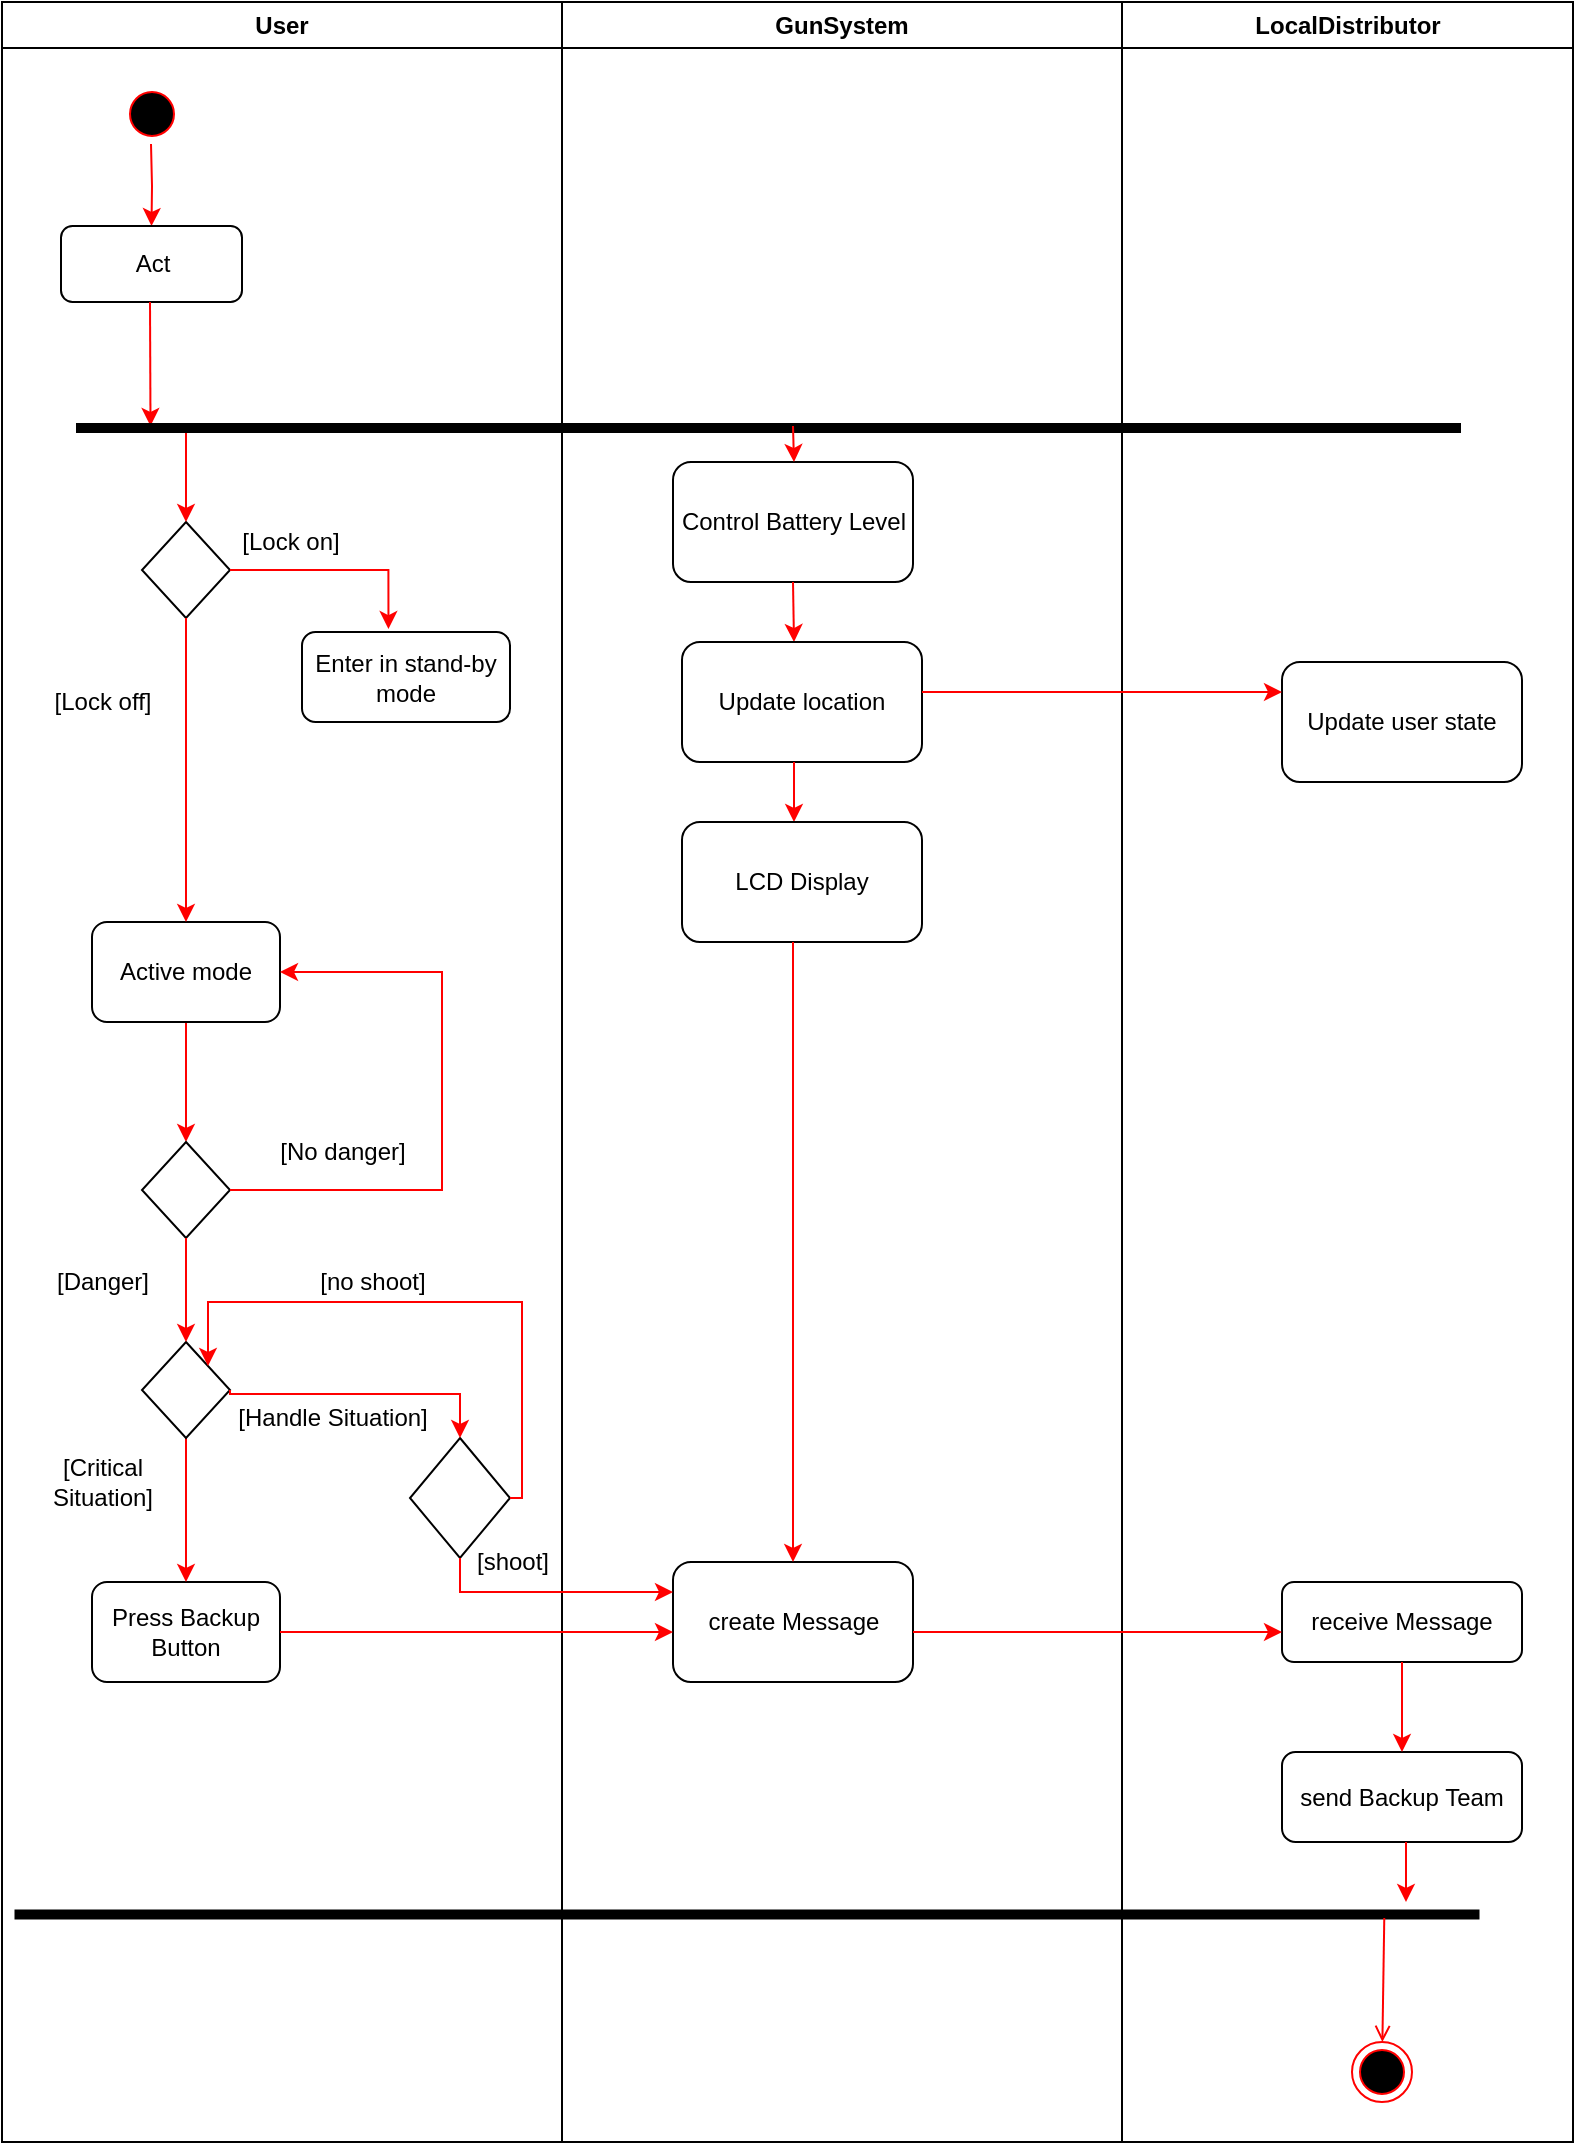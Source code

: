 <mxfile version="13.10.9" type="github">
  <diagram name="Page-1" id="e7e014a7-5840-1c2e-5031-d8a46d1fe8dd">
    <mxGraphModel dx="942" dy="583" grid="1" gridSize="10" guides="1" tooltips="1" connect="1" arrows="1" fold="1" page="1" pageScale="1" pageWidth="827" pageHeight="1169" background="#ffffff" math="0" shadow="0">
      <root>
        <mxCell id="0" />
        <mxCell id="1" parent="0" />
        <mxCell id="2" value="User" style="swimlane;whiteSpace=wrap" parent="1" vertex="1">
          <mxGeometry x="20" y="40" width="280" height="1070" as="geometry" />
        </mxCell>
        <mxCell id="XWMNKZMhFV5grl7TRYzP-42" style="edgeStyle=orthogonalEdgeStyle;rounded=0;orthogonalLoop=1;jettySize=auto;html=1;strokeColor=#FF0000;" edge="1" parent="2" target="XWMNKZMhFV5grl7TRYzP-41">
          <mxGeometry relative="1" as="geometry">
            <mxPoint x="74.5" y="71" as="sourcePoint" />
          </mxGeometry>
        </mxCell>
        <mxCell id="5" value="" style="ellipse;shape=startState;fillColor=#000000;strokeColor=#ff0000;" parent="2" vertex="1">
          <mxGeometry x="60" y="41" width="30" height="30" as="geometry" />
        </mxCell>
        <mxCell id="XWMNKZMhFV5grl7TRYzP-41" value="Act" style="rounded=1;whiteSpace=wrap;html=1;" vertex="1" parent="2">
          <mxGeometry x="29.5" y="112" width="90.5" height="38" as="geometry" />
        </mxCell>
        <mxCell id="XWMNKZMhFV5grl7TRYzP-44" value="" style="endArrow=classic;html=1;strokeColor=#FF0000;" edge="1" parent="2">
          <mxGeometry width="50" height="50" relative="1" as="geometry">
            <mxPoint x="74" y="150" as="sourcePoint" />
            <mxPoint x="74.25" y="212" as="targetPoint" />
          </mxGeometry>
        </mxCell>
        <mxCell id="XWMNKZMhFV5grl7TRYzP-46" value="" style="html=1;points=[];perimeter=orthogonalPerimeter;fillColor=#000000;strokeColor=none;rotation=90;" vertex="1" parent="2">
          <mxGeometry x="380.75" y="-133.25" width="5" height="692.5" as="geometry" />
        </mxCell>
        <mxCell id="XWMNKZMhFV5grl7TRYzP-57" value="" style="rhombus;whiteSpace=wrap;html=1;" vertex="1" parent="2">
          <mxGeometry x="70" y="260" width="44" height="48" as="geometry" />
        </mxCell>
        <mxCell id="XWMNKZMhFV5grl7TRYzP-60" value="" style="endArrow=classic;html=1;strokeColor=#FF0000;entryX=0.5;entryY=0;entryDx=0;entryDy=0;" edge="1" parent="2" source="XWMNKZMhFV5grl7TRYzP-46" target="XWMNKZMhFV5grl7TRYzP-57">
          <mxGeometry width="50" height="50" relative="1" as="geometry">
            <mxPoint x="190" y="290" as="sourcePoint" />
            <mxPoint x="190" y="340" as="targetPoint" />
          </mxGeometry>
        </mxCell>
        <mxCell id="XWMNKZMhFV5grl7TRYzP-62" value="&lt;div&gt;Enter in stand-by&lt;/div&gt;&lt;div&gt;mode&lt;br&gt;&lt;/div&gt;" style="rounded=1;whiteSpace=wrap;html=1;" vertex="1" parent="2">
          <mxGeometry x="150" y="315" width="104" height="45" as="geometry" />
        </mxCell>
        <mxCell id="XWMNKZMhFV5grl7TRYzP-61" style="edgeStyle=orthogonalEdgeStyle;rounded=0;orthogonalLoop=1;jettySize=auto;html=1;strokeColor=#FF0000;entryX=0.608;entryY=-0.033;entryDx=0;entryDy=0;entryPerimeter=0;" edge="1" parent="2" source="XWMNKZMhFV5grl7TRYzP-57">
          <mxGeometry relative="1" as="geometry">
            <mxPoint x="193.232" y="313.515" as="targetPoint" />
            <Array as="points">
              <mxPoint x="193" y="284" />
            </Array>
          </mxGeometry>
        </mxCell>
        <mxCell id="XWMNKZMhFV5grl7TRYzP-63" value="[Lock on]" style="text;html=1;align=center;verticalAlign=middle;resizable=0;points=[];autosize=1;" vertex="1" parent="2">
          <mxGeometry x="114" y="260" width="60" height="20" as="geometry" />
        </mxCell>
        <mxCell id="XWMNKZMhFV5grl7TRYzP-64" value="[Lock off]" style="text;html=1;align=center;verticalAlign=middle;resizable=0;points=[];autosize=1;" vertex="1" parent="2">
          <mxGeometry x="20" y="340" width="60" height="20" as="geometry" />
        </mxCell>
        <mxCell id="XWMNKZMhFV5grl7TRYzP-67" style="edgeStyle=orthogonalEdgeStyle;rounded=0;orthogonalLoop=1;jettySize=auto;html=1;entryX=0.5;entryY=0;entryDx=0;entryDy=0;strokeColor=#FF0000;" edge="1" parent="2" source="XWMNKZMhFV5grl7TRYzP-65" target="XWMNKZMhFV5grl7TRYzP-66">
          <mxGeometry relative="1" as="geometry" />
        </mxCell>
        <mxCell id="XWMNKZMhFV5grl7TRYzP-65" value="Active mode" style="rounded=1;whiteSpace=wrap;html=1;" vertex="1" parent="2">
          <mxGeometry x="45" y="460" width="94" height="50" as="geometry" />
        </mxCell>
        <mxCell id="XWMNKZMhFV5grl7TRYzP-59" style="edgeStyle=orthogonalEdgeStyle;rounded=0;orthogonalLoop=1;jettySize=auto;html=1;exitX=0.5;exitY=1;exitDx=0;exitDy=0;strokeColor=#FF0000;entryX=0.5;entryY=0;entryDx=0;entryDy=0;" edge="1" parent="2" source="XWMNKZMhFV5grl7TRYzP-57" target="XWMNKZMhFV5grl7TRYzP-65">
          <mxGeometry relative="1" as="geometry">
            <mxPoint x="92" y="410" as="targetPoint" />
          </mxGeometry>
        </mxCell>
        <mxCell id="XWMNKZMhFV5grl7TRYzP-66" value="" style="rhombus;whiteSpace=wrap;html=1;" vertex="1" parent="2">
          <mxGeometry x="70" y="570" width="44" height="48" as="geometry" />
        </mxCell>
        <mxCell id="XWMNKZMhFV5grl7TRYzP-72" value="&lt;div&gt;[Danger]&lt;br&gt;&lt;/div&gt;" style="text;html=1;align=center;verticalAlign=middle;resizable=0;points=[];autosize=1;" vertex="1" parent="2">
          <mxGeometry x="20" y="630" width="60" height="20" as="geometry" />
        </mxCell>
        <mxCell id="XWMNKZMhFV5grl7TRYzP-68" style="edgeStyle=orthogonalEdgeStyle;rounded=0;orthogonalLoop=1;jettySize=auto;html=1;strokeColor=#FF0000;entryX=1;entryY=0.5;entryDx=0;entryDy=0;" edge="1" parent="2" source="XWMNKZMhFV5grl7TRYzP-66" target="XWMNKZMhFV5grl7TRYzP-65">
          <mxGeometry relative="1" as="geometry">
            <mxPoint x="210" y="480" as="targetPoint" />
            <Array as="points">
              <mxPoint x="220" y="594" />
              <mxPoint x="220" y="485" />
            </Array>
          </mxGeometry>
        </mxCell>
        <mxCell id="XWMNKZMhFV5grl7TRYzP-73" value="&lt;div&gt;[No danger]&lt;br&gt;&lt;/div&gt;" style="text;html=1;align=center;verticalAlign=middle;resizable=0;points=[];autosize=1;" vertex="1" parent="2">
          <mxGeometry x="130" y="565" width="80" height="20" as="geometry" />
        </mxCell>
        <mxCell id="XWMNKZMhFV5grl7TRYzP-74" value="Press Backup Button" style="rounded=1;whiteSpace=wrap;html=1;" vertex="1" parent="2">
          <mxGeometry x="45" y="790" width="94" height="50" as="geometry" />
        </mxCell>
        <mxCell id="XWMNKZMhFV5grl7TRYzP-84" style="edgeStyle=orthogonalEdgeStyle;rounded=0;orthogonalLoop=1;jettySize=auto;html=1;entryX=0.5;entryY=0;entryDx=0;entryDy=0;strokeColor=#FF0000;" edge="1" parent="2" source="XWMNKZMhFV5grl7TRYzP-83" target="XWMNKZMhFV5grl7TRYzP-74">
          <mxGeometry relative="1" as="geometry" />
        </mxCell>
        <mxCell id="XWMNKZMhFV5grl7TRYzP-83" value="" style="rhombus;whiteSpace=wrap;html=1;" vertex="1" parent="2">
          <mxGeometry x="70" y="670" width="44" height="48" as="geometry" />
        </mxCell>
        <mxCell id="XWMNKZMhFV5grl7TRYzP-85" value="&lt;div&gt;[Critical &lt;br&gt;&lt;/div&gt;&lt;div&gt;Situation]&lt;br&gt;&lt;/div&gt;" style="text;html=1;align=center;verticalAlign=middle;resizable=0;points=[];autosize=1;" vertex="1" parent="2">
          <mxGeometry x="15" y="725" width="70" height="30" as="geometry" />
        </mxCell>
        <mxCell id="XWMNKZMhFV5grl7TRYzP-90" value="[Handle Situation]" style="text;html=1;align=center;verticalAlign=middle;resizable=0;points=[];autosize=1;" vertex="1" parent="2">
          <mxGeometry x="110" y="698" width="110" height="20" as="geometry" />
        </mxCell>
        <mxCell id="XWMNKZMhFV5grl7TRYzP-91" value="" style="rhombus;whiteSpace=wrap;html=1;" vertex="1" parent="2">
          <mxGeometry x="204" y="718" width="50" height="60" as="geometry" />
        </mxCell>
        <mxCell id="XWMNKZMhFV5grl7TRYzP-93" style="edgeStyle=orthogonalEdgeStyle;rounded=0;orthogonalLoop=1;jettySize=auto;html=1;strokeColor=#FF0000;entryX=0.5;entryY=0;entryDx=0;entryDy=0;exitX=1;exitY=0.5;exitDx=0;exitDy=0;" edge="1" parent="2" source="XWMNKZMhFV5grl7TRYzP-83" target="XWMNKZMhFV5grl7TRYzP-91">
          <mxGeometry relative="1" as="geometry">
            <mxPoint x="210.002" y="725.005" as="targetPoint" />
            <mxPoint x="130.77" y="695.49" as="sourcePoint" />
            <Array as="points">
              <mxPoint x="114" y="696" />
              <mxPoint x="229" y="696" />
            </Array>
          </mxGeometry>
        </mxCell>
        <mxCell id="XWMNKZMhFV5grl7TRYzP-95" value="[shoot]" style="text;html=1;align=center;verticalAlign=middle;resizable=0;points=[];autosize=1;" vertex="1" parent="2">
          <mxGeometry x="230" y="770" width="50" height="20" as="geometry" />
        </mxCell>
        <mxCell id="XWMNKZMhFV5grl7TRYzP-96" style="edgeStyle=orthogonalEdgeStyle;rounded=0;orthogonalLoop=1;jettySize=auto;html=1;strokeColor=#FF0000;entryX=1;entryY=0;entryDx=0;entryDy=0;" edge="1" parent="2" source="XWMNKZMhFV5grl7TRYzP-91" target="XWMNKZMhFV5grl7TRYzP-83">
          <mxGeometry relative="1" as="geometry">
            <mxPoint x="260" y="650" as="targetPoint" />
            <Array as="points">
              <mxPoint x="260" y="748" />
              <mxPoint x="260" y="650" />
              <mxPoint x="103" y="650" />
            </Array>
          </mxGeometry>
        </mxCell>
        <mxCell id="XWMNKZMhFV5grl7TRYzP-97" value="[no shoot]" style="text;html=1;align=center;verticalAlign=middle;resizable=0;points=[];autosize=1;" vertex="1" parent="2">
          <mxGeometry x="150" y="630" width="70" height="20" as="geometry" />
        </mxCell>
        <mxCell id="3" value="GunSystem" style="swimlane;whiteSpace=wrap" parent="1" vertex="1">
          <mxGeometry x="300" y="40" width="280" height="1070" as="geometry" />
        </mxCell>
        <mxCell id="XWMNKZMhFV5grl7TRYzP-43" value="Control Battery Level" style="rounded=1;whiteSpace=wrap;html=1;" vertex="1" parent="3">
          <mxGeometry x="55.5" y="230" width="120" height="60" as="geometry" />
        </mxCell>
        <mxCell id="XWMNKZMhFV5grl7TRYzP-48" value="" style="endArrow=classic;html=1;strokeColor=#FF0000;" edge="1" parent="3">
          <mxGeometry width="50" height="50" relative="1" as="geometry">
            <mxPoint x="115.5" y="212" as="sourcePoint" />
            <mxPoint x="116" y="230" as="targetPoint" />
          </mxGeometry>
        </mxCell>
        <mxCell id="XWMNKZMhFV5grl7TRYzP-49" value="" style="endArrow=classic;html=1;strokeColor=#FF0000;exitX=0.5;exitY=1;exitDx=0;exitDy=0;" edge="1" parent="3" source="XWMNKZMhFV5grl7TRYzP-43">
          <mxGeometry width="50" height="50" relative="1" as="geometry">
            <mxPoint x="115" y="345" as="sourcePoint" />
            <mxPoint x="116" y="320" as="targetPoint" />
          </mxGeometry>
        </mxCell>
        <mxCell id="XWMNKZMhFV5grl7TRYzP-51" value="Update location" style="rounded=1;whiteSpace=wrap;html=1;" vertex="1" parent="3">
          <mxGeometry x="60" y="320" width="120" height="60" as="geometry" />
        </mxCell>
        <mxCell id="XWMNKZMhFV5grl7TRYzP-52" value="" style="endArrow=classic;html=1;strokeColor=#FF0000;" edge="1" parent="3">
          <mxGeometry width="50" height="50" relative="1" as="geometry">
            <mxPoint x="116" y="380" as="sourcePoint" />
            <mxPoint x="116" y="410" as="targetPoint" />
          </mxGeometry>
        </mxCell>
        <mxCell id="XWMNKZMhFV5grl7TRYzP-54" value="LCD Display" style="rounded=1;whiteSpace=wrap;html=1;" vertex="1" parent="3">
          <mxGeometry x="60" y="410" width="120" height="60" as="geometry" />
        </mxCell>
        <mxCell id="XWMNKZMhFV5grl7TRYzP-76" value="create Message" style="rounded=1;whiteSpace=wrap;html=1;" vertex="1" parent="3">
          <mxGeometry x="55.5" y="780" width="120" height="60" as="geometry" />
        </mxCell>
        <mxCell id="XWMNKZMhFV5grl7TRYzP-75" style="edgeStyle=orthogonalEdgeStyle;rounded=0;orthogonalLoop=1;jettySize=auto;html=1;strokeColor=#FF0000;entryX=0.5;entryY=0;entryDx=0;entryDy=0;" edge="1" parent="3" source="XWMNKZMhFV5grl7TRYzP-54" target="XWMNKZMhFV5grl7TRYzP-76">
          <mxGeometry relative="1" as="geometry">
            <mxPoint x="120" y="650" as="targetPoint" />
            <Array as="points">
              <mxPoint x="116" y="628" />
            </Array>
          </mxGeometry>
        </mxCell>
        <mxCell id="XWMNKZMhFV5grl7TRYzP-87" value="" style="html=1;points=[];perimeter=orthogonalPerimeter;fillColor=#000000;strokeColor=none;rotation=90;" vertex="1" parent="3">
          <mxGeometry x="90" y="590" width="5" height="732.5" as="geometry" />
        </mxCell>
        <mxCell id="4" value="LocalDistributor" style="swimlane;whiteSpace=wrap" parent="1" vertex="1">
          <mxGeometry x="580" y="40" width="225.5" height="1070" as="geometry" />
        </mxCell>
        <mxCell id="XWMNKZMhFV5grl7TRYzP-56" value="Update user state" style="rounded=1;whiteSpace=wrap;html=1;" vertex="1" parent="4">
          <mxGeometry x="80" y="330" width="120" height="60" as="geometry" />
        </mxCell>
        <mxCell id="XWMNKZMhFV5grl7TRYzP-79" value="receive Message" style="rounded=1;whiteSpace=wrap;html=1;" vertex="1" parent="4">
          <mxGeometry x="80" y="790" width="120" height="40" as="geometry" />
        </mxCell>
        <mxCell id="XWMNKZMhFV5grl7TRYzP-81" value="send Backup Team" style="rounded=1;whiteSpace=wrap;html=1;" vertex="1" parent="4">
          <mxGeometry x="80" y="875" width="120" height="45" as="geometry" />
        </mxCell>
        <mxCell id="38" value="" style="ellipse;shape=endState;fillColor=#000000;strokeColor=#ff0000" parent="4" vertex="1">
          <mxGeometry x="115" y="1020" width="30" height="30" as="geometry" />
        </mxCell>
        <mxCell id="XWMNKZMhFV5grl7TRYzP-55" style="edgeStyle=orthogonalEdgeStyle;rounded=0;orthogonalLoop=1;jettySize=auto;html=1;strokeColor=#FF0000;entryX=0;entryY=0.25;entryDx=0;entryDy=0;" edge="1" parent="1" source="XWMNKZMhFV5grl7TRYzP-51" target="XWMNKZMhFV5grl7TRYzP-56">
          <mxGeometry relative="1" as="geometry">
            <mxPoint x="660" y="422" as="targetPoint" />
            <Array as="points">
              <mxPoint x="530" y="385" />
              <mxPoint x="530" y="385" />
            </Array>
          </mxGeometry>
        </mxCell>
        <mxCell id="XWMNKZMhFV5grl7TRYzP-69" style="edgeStyle=orthogonalEdgeStyle;rounded=0;orthogonalLoop=1;jettySize=auto;html=1;strokeColor=#FF0000;" edge="1" parent="1" source="XWMNKZMhFV5grl7TRYzP-66">
          <mxGeometry relative="1" as="geometry">
            <mxPoint x="112" y="710" as="targetPoint" />
          </mxGeometry>
        </mxCell>
        <mxCell id="XWMNKZMhFV5grl7TRYzP-77" style="edgeStyle=orthogonalEdgeStyle;rounded=0;orthogonalLoop=1;jettySize=auto;html=1;strokeColor=#FF0000;" edge="1" parent="1" source="XWMNKZMhFV5grl7TRYzP-74" target="XWMNKZMhFV5grl7TRYzP-76">
          <mxGeometry relative="1" as="geometry">
            <Array as="points">
              <mxPoint x="280" y="855" />
              <mxPoint x="280" y="855" />
            </Array>
          </mxGeometry>
        </mxCell>
        <mxCell id="XWMNKZMhFV5grl7TRYzP-78" style="edgeStyle=orthogonalEdgeStyle;rounded=0;orthogonalLoop=1;jettySize=auto;html=1;strokeColor=#FF0000;" edge="1" parent="1" source="XWMNKZMhFV5grl7TRYzP-76" target="XWMNKZMhFV5grl7TRYzP-79">
          <mxGeometry relative="1" as="geometry">
            <mxPoint x="610" y="855" as="targetPoint" />
            <Array as="points">
              <mxPoint x="620" y="855" />
              <mxPoint x="620" y="855" />
            </Array>
          </mxGeometry>
        </mxCell>
        <mxCell id="XWMNKZMhFV5grl7TRYzP-80" style="edgeStyle=orthogonalEdgeStyle;rounded=0;orthogonalLoop=1;jettySize=auto;html=1;strokeColor=#FF0000;" edge="1" parent="1" source="XWMNKZMhFV5grl7TRYzP-79">
          <mxGeometry relative="1" as="geometry">
            <mxPoint x="720" y="915" as="targetPoint" />
            <Array as="points">
              <mxPoint x="720" y="915" />
            </Array>
          </mxGeometry>
        </mxCell>
        <mxCell id="39" value="" style="endArrow=open;strokeColor=#FF0000;endFill=1;rounded=0;exitX=0.85;exitY=0.065;exitDx=0;exitDy=0;exitPerimeter=0;" parent="1" source="XWMNKZMhFV5grl7TRYzP-87" target="38" edge="1">
          <mxGeometry relative="1" as="geometry">
            <mxPoint x="135" y="990" as="sourcePoint" />
          </mxGeometry>
        </mxCell>
        <mxCell id="XWMNKZMhFV5grl7TRYzP-89" style="edgeStyle=orthogonalEdgeStyle;rounded=0;orthogonalLoop=1;jettySize=auto;html=1;strokeColor=#FF0000;" edge="1" parent="1" source="XWMNKZMhFV5grl7TRYzP-81">
          <mxGeometry relative="1" as="geometry">
            <mxPoint x="722" y="990" as="targetPoint" />
            <Array as="points">
              <mxPoint x="722" y="990" />
              <mxPoint x="722" y="990" />
            </Array>
          </mxGeometry>
        </mxCell>
        <mxCell id="XWMNKZMhFV5grl7TRYzP-94" style="edgeStyle=orthogonalEdgeStyle;rounded=0;orthogonalLoop=1;jettySize=auto;html=1;strokeColor=#FF0000;entryX=0;entryY=0.25;entryDx=0;entryDy=0;" edge="1" parent="1" source="XWMNKZMhFV5grl7TRYzP-91" target="XWMNKZMhFV5grl7TRYzP-76">
          <mxGeometry relative="1" as="geometry">
            <mxPoint x="249" y="850" as="targetPoint" />
            <Array as="points">
              <mxPoint x="249" y="835" />
            </Array>
          </mxGeometry>
        </mxCell>
      </root>
    </mxGraphModel>
  </diagram>
</mxfile>
